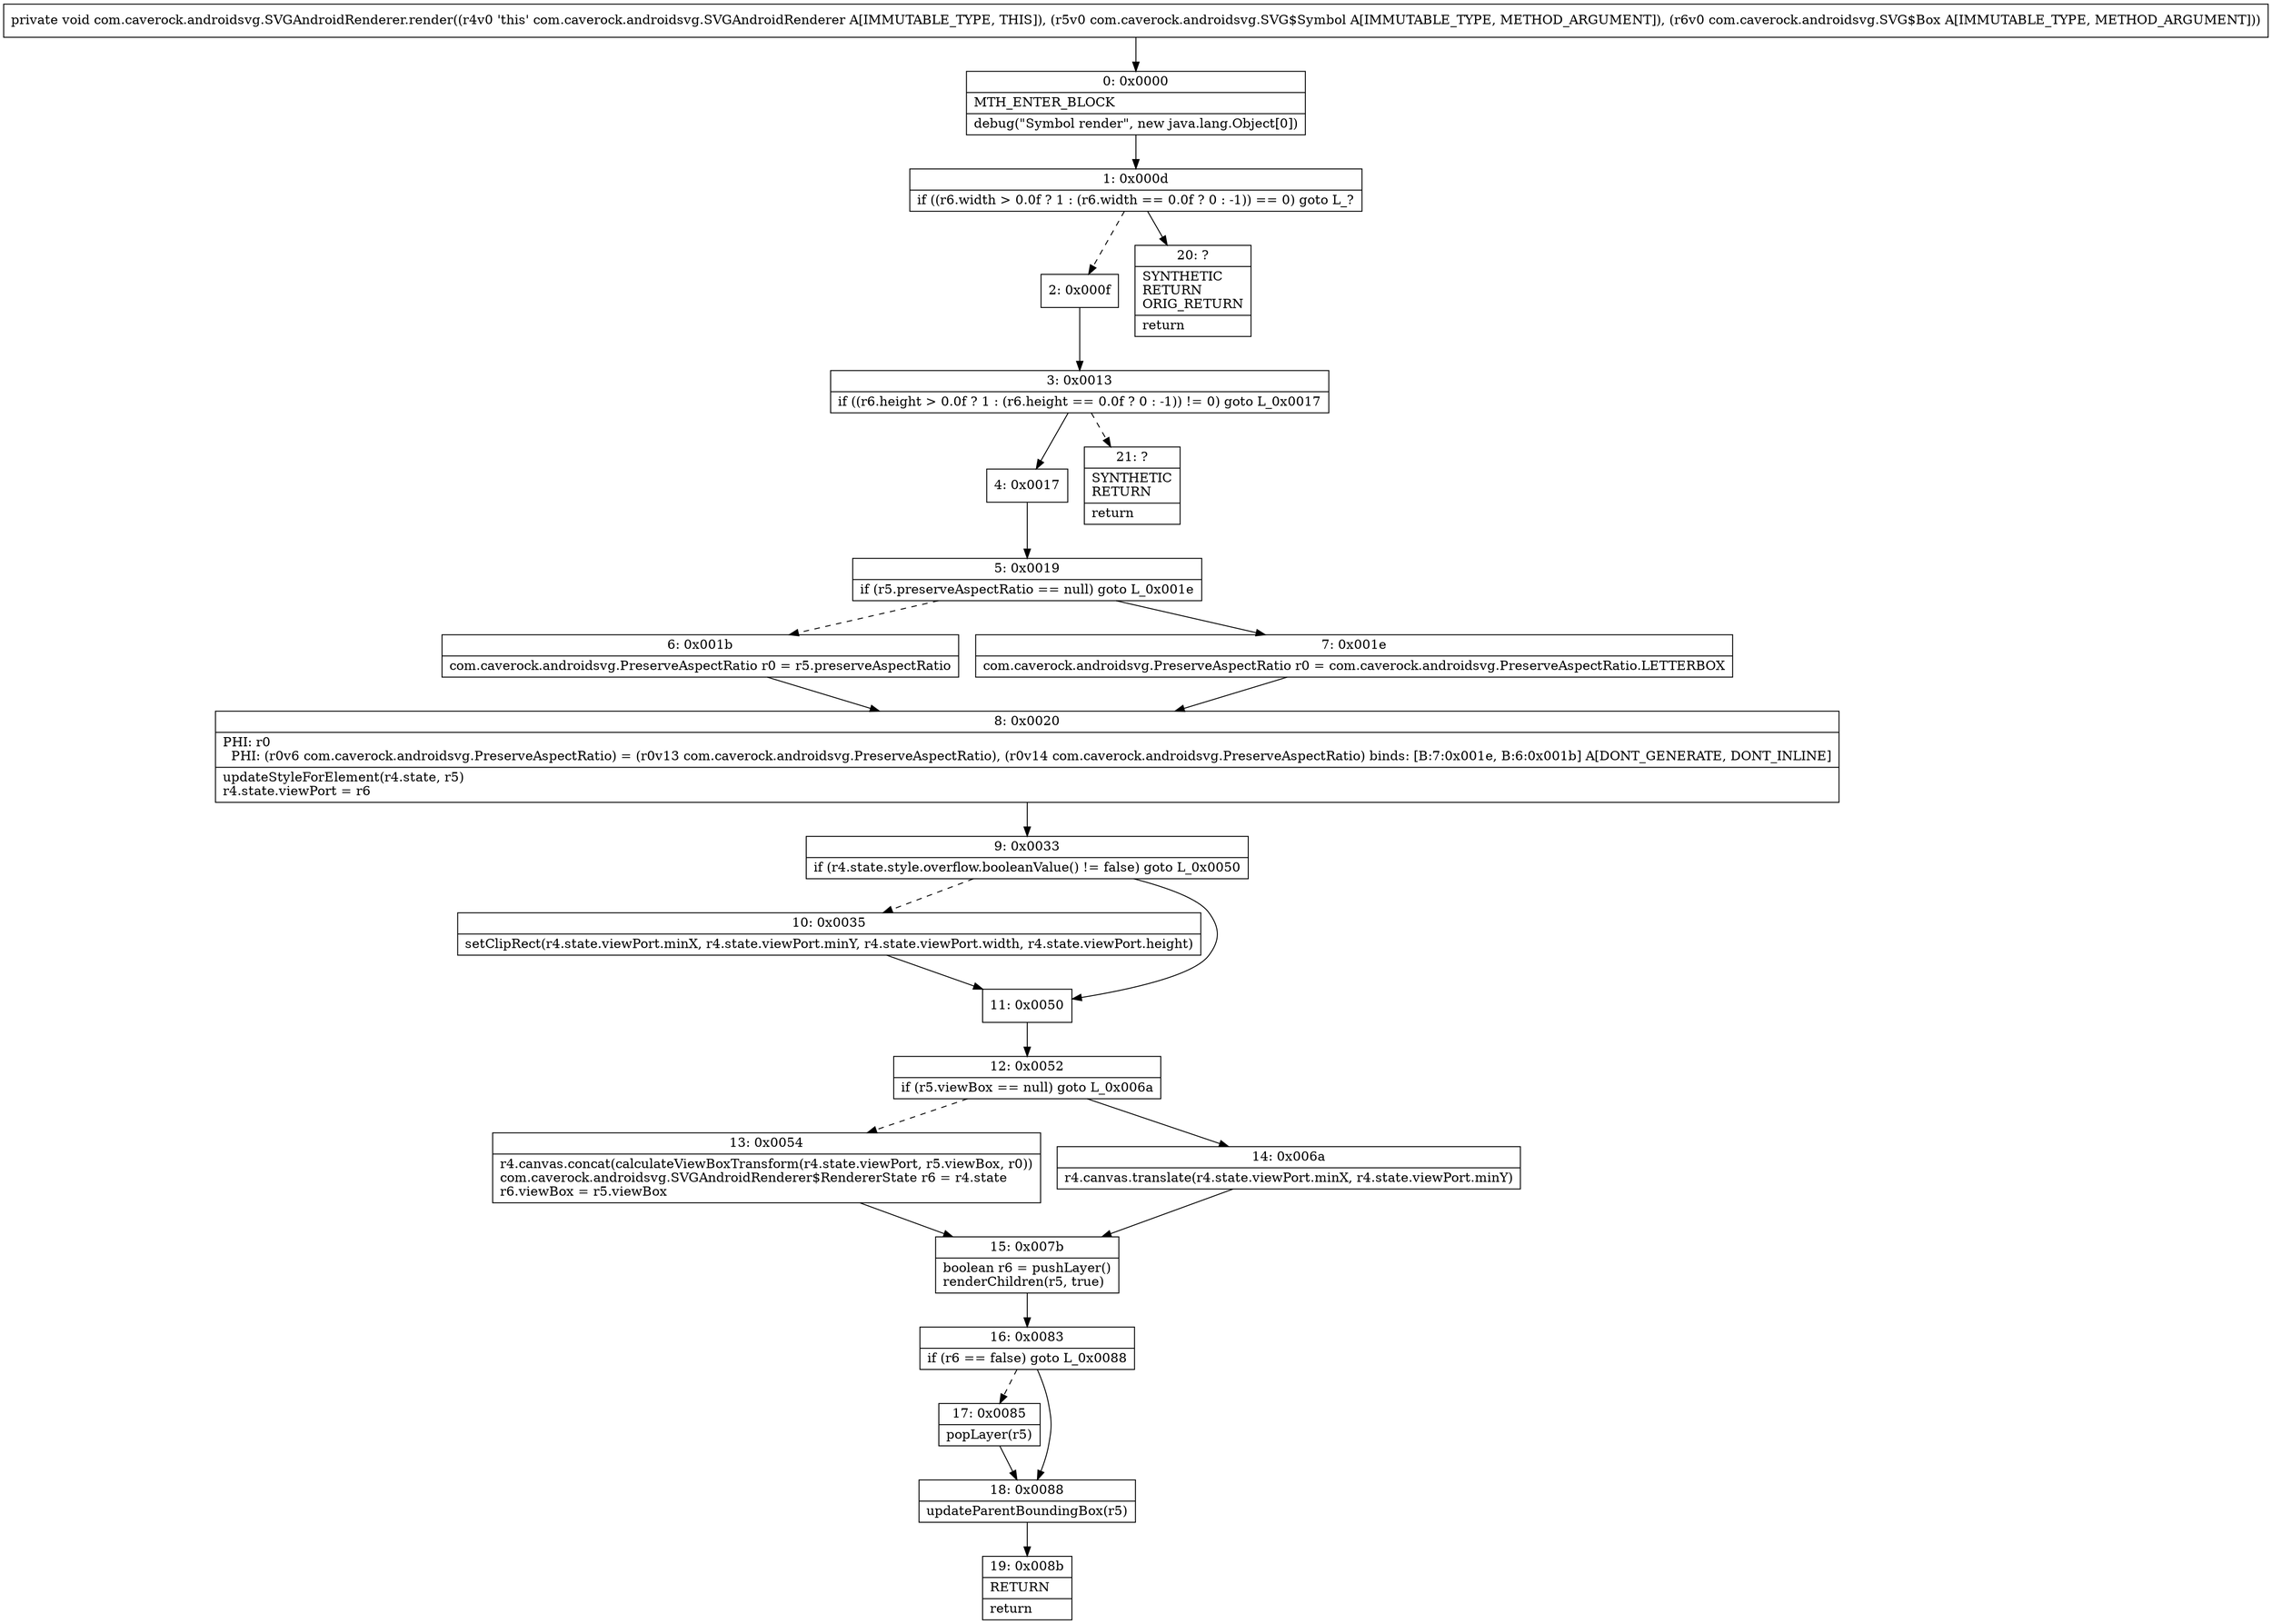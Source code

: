 digraph "CFG forcom.caverock.androidsvg.SVGAndroidRenderer.render(Lcom\/caverock\/androidsvg\/SVG$Symbol;Lcom\/caverock\/androidsvg\/SVG$Box;)V" {
Node_0 [shape=record,label="{0\:\ 0x0000|MTH_ENTER_BLOCK\l|debug(\"Symbol render\", new java.lang.Object[0])\l}"];
Node_1 [shape=record,label="{1\:\ 0x000d|if ((r6.width \> 0.0f ? 1 : (r6.width == 0.0f ? 0 : \-1)) == 0) goto L_?\l}"];
Node_2 [shape=record,label="{2\:\ 0x000f}"];
Node_3 [shape=record,label="{3\:\ 0x0013|if ((r6.height \> 0.0f ? 1 : (r6.height == 0.0f ? 0 : \-1)) != 0) goto L_0x0017\l}"];
Node_4 [shape=record,label="{4\:\ 0x0017}"];
Node_5 [shape=record,label="{5\:\ 0x0019|if (r5.preserveAspectRatio == null) goto L_0x001e\l}"];
Node_6 [shape=record,label="{6\:\ 0x001b|com.caverock.androidsvg.PreserveAspectRatio r0 = r5.preserveAspectRatio\l}"];
Node_7 [shape=record,label="{7\:\ 0x001e|com.caverock.androidsvg.PreserveAspectRatio r0 = com.caverock.androidsvg.PreserveAspectRatio.LETTERBOX\l}"];
Node_8 [shape=record,label="{8\:\ 0x0020|PHI: r0 \l  PHI: (r0v6 com.caverock.androidsvg.PreserveAspectRatio) = (r0v13 com.caverock.androidsvg.PreserveAspectRatio), (r0v14 com.caverock.androidsvg.PreserveAspectRatio) binds: [B:7:0x001e, B:6:0x001b] A[DONT_GENERATE, DONT_INLINE]\l|updateStyleForElement(r4.state, r5)\lr4.state.viewPort = r6\l}"];
Node_9 [shape=record,label="{9\:\ 0x0033|if (r4.state.style.overflow.booleanValue() != false) goto L_0x0050\l}"];
Node_10 [shape=record,label="{10\:\ 0x0035|setClipRect(r4.state.viewPort.minX, r4.state.viewPort.minY, r4.state.viewPort.width, r4.state.viewPort.height)\l}"];
Node_11 [shape=record,label="{11\:\ 0x0050}"];
Node_12 [shape=record,label="{12\:\ 0x0052|if (r5.viewBox == null) goto L_0x006a\l}"];
Node_13 [shape=record,label="{13\:\ 0x0054|r4.canvas.concat(calculateViewBoxTransform(r4.state.viewPort, r5.viewBox, r0))\lcom.caverock.androidsvg.SVGAndroidRenderer$RendererState r6 = r4.state\lr6.viewBox = r5.viewBox\l}"];
Node_14 [shape=record,label="{14\:\ 0x006a|r4.canvas.translate(r4.state.viewPort.minX, r4.state.viewPort.minY)\l}"];
Node_15 [shape=record,label="{15\:\ 0x007b|boolean r6 = pushLayer()\lrenderChildren(r5, true)\l}"];
Node_16 [shape=record,label="{16\:\ 0x0083|if (r6 == false) goto L_0x0088\l}"];
Node_17 [shape=record,label="{17\:\ 0x0085|popLayer(r5)\l}"];
Node_18 [shape=record,label="{18\:\ 0x0088|updateParentBoundingBox(r5)\l}"];
Node_19 [shape=record,label="{19\:\ 0x008b|RETURN\l|return\l}"];
Node_20 [shape=record,label="{20\:\ ?|SYNTHETIC\lRETURN\lORIG_RETURN\l|return\l}"];
Node_21 [shape=record,label="{21\:\ ?|SYNTHETIC\lRETURN\l|return\l}"];
MethodNode[shape=record,label="{private void com.caverock.androidsvg.SVGAndroidRenderer.render((r4v0 'this' com.caverock.androidsvg.SVGAndroidRenderer A[IMMUTABLE_TYPE, THIS]), (r5v0 com.caverock.androidsvg.SVG$Symbol A[IMMUTABLE_TYPE, METHOD_ARGUMENT]), (r6v0 com.caverock.androidsvg.SVG$Box A[IMMUTABLE_TYPE, METHOD_ARGUMENT])) }"];
MethodNode -> Node_0;
Node_0 -> Node_1;
Node_1 -> Node_2[style=dashed];
Node_1 -> Node_20;
Node_2 -> Node_3;
Node_3 -> Node_4;
Node_3 -> Node_21[style=dashed];
Node_4 -> Node_5;
Node_5 -> Node_6[style=dashed];
Node_5 -> Node_7;
Node_6 -> Node_8;
Node_7 -> Node_8;
Node_8 -> Node_9;
Node_9 -> Node_10[style=dashed];
Node_9 -> Node_11;
Node_10 -> Node_11;
Node_11 -> Node_12;
Node_12 -> Node_13[style=dashed];
Node_12 -> Node_14;
Node_13 -> Node_15;
Node_14 -> Node_15;
Node_15 -> Node_16;
Node_16 -> Node_17[style=dashed];
Node_16 -> Node_18;
Node_17 -> Node_18;
Node_18 -> Node_19;
}

